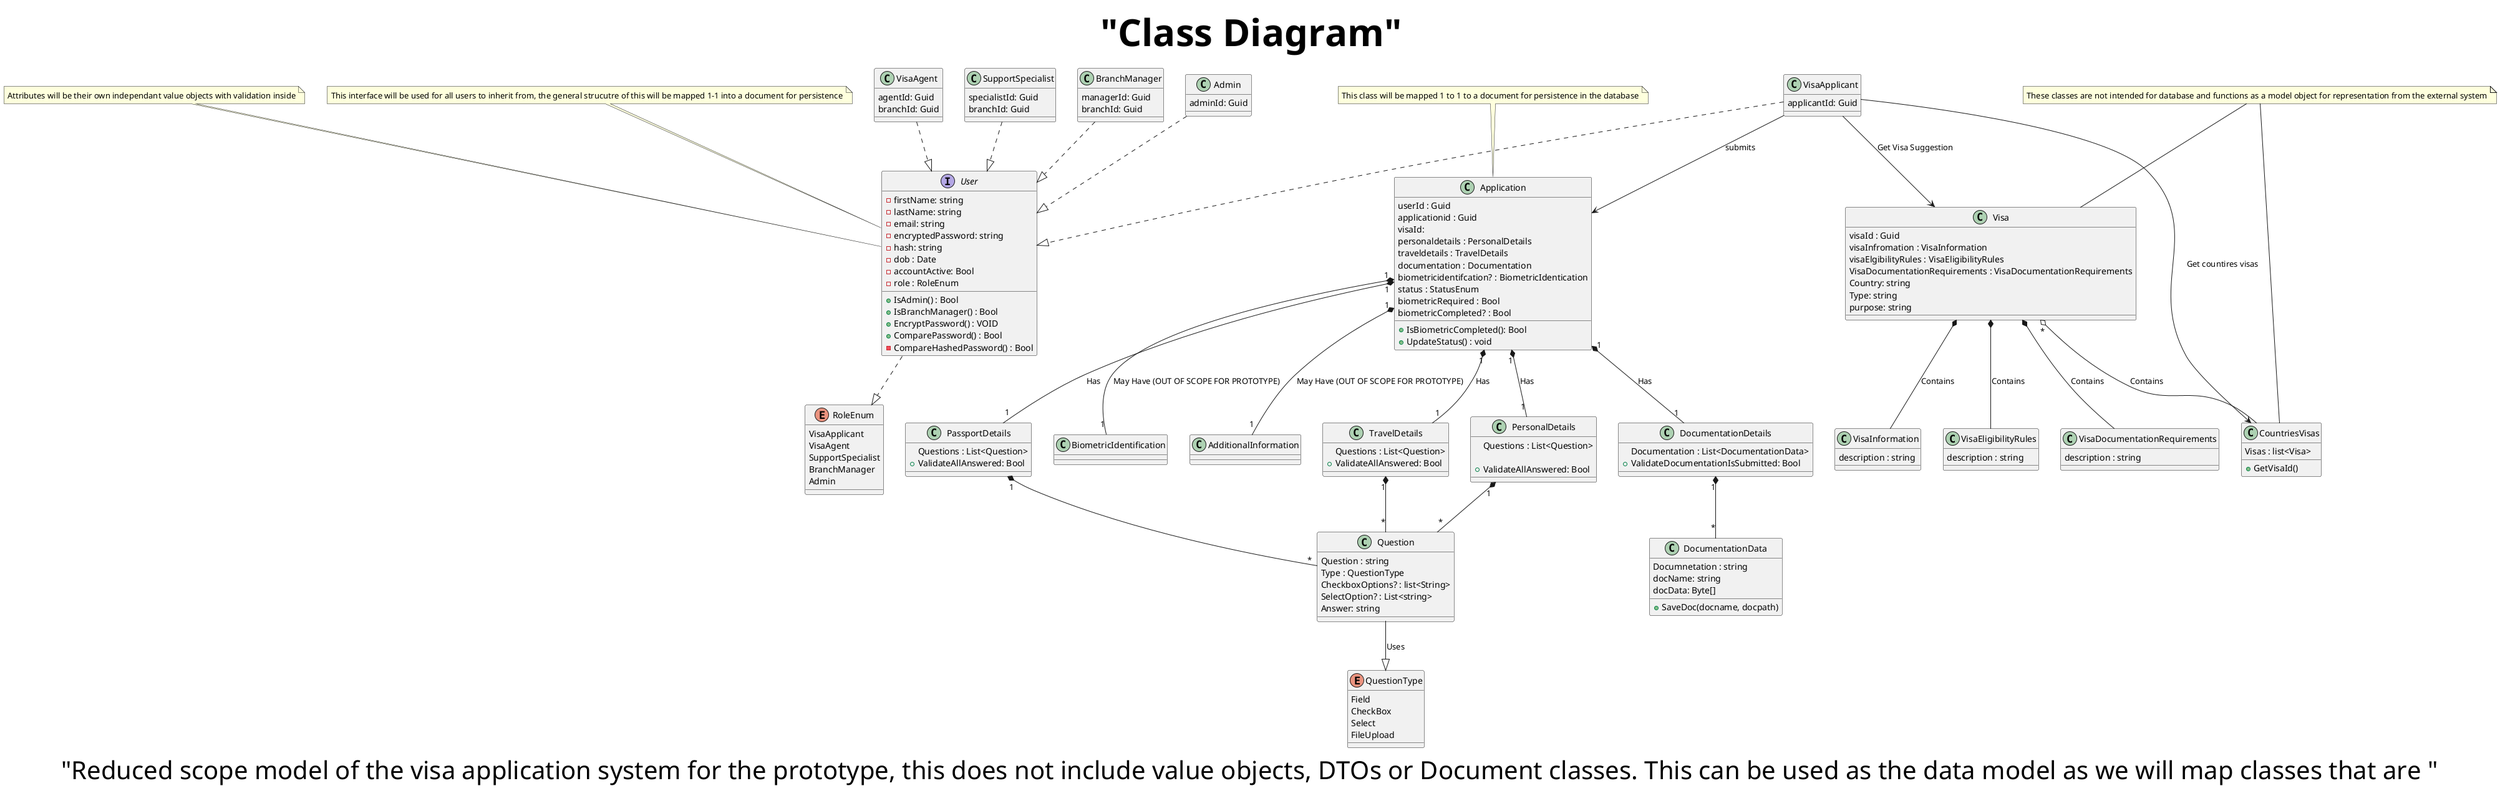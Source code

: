 @startuml
title <size:60> "Class Diagram"
caption <size:40> "Reduced scope model of the visa application system for the prototype, this does not include value objects, DTOs or Document classes. This can be used as the data model as we will map classes that are "
interface User {
    -firstName: string
    -lastName: string
    -email: string
    -encryptedPassword: string
    -hash: string
    -dob : Date
    -accountActive: Bool
    -role : RoleEnum

    +IsAdmin() : Bool
    +IsBranchManager() : Bool
    +EncryptPassword() : VOID
    +ComparePassword() : Bool
    -CompareHashedPassword() : Bool
}

note "Attributes will be their own independant value objects with validation inside" as note_user
note_user --> User: Note for User

note "This interface will be used for all users to inherit from, the general strucutre of this will be mapped 1-1 into a document for persistence" as note_user2
note_user2 --> User: Note for User


enum RoleEnum {
    VisaApplicant
    VisaAgent
    SupportSpecialist
    BranchManager
    Admin
}        

class VisaApplicant {
    applicantId: Guid
}

class VisaAgent {
    agentId: Guid
    branchId: Guid
}

class SupportSpecialist {
    specialistId: Guid
    branchId: Guid
}

class BranchManager {
    managerId: Guid
    branchId: Guid
}

class Admin {
    adminId: Guid
}

VisaApplicant ..|> User
VisaAgent ..|> User
SupportSpecialist ..|> User
BranchManager ..|> User
Admin ..|> User
User ..|> RoleEnum


class Application {
    userId : Guid
    applicationid : Guid
    visaId:
    personaldetails : PersonalDetails
    traveldetails : TravelDetails
    documentation : Documentation
    biometricidentifcation? : BiometricIdentication
    status : StatusEnum
    biometricRequired : Bool
    biometricCompleted? : Bool
    
    +IsBiometricCompleted(): Bool
    +UpdateStatus() : void
}

class PersonalDetails{
    Questions : List<Question>

    +ValidateAllAnswered: Bool
}

class TravelDetails{
    Questions : List<Question>
    +ValidateAllAnswered: Bool
}

class PassportDetails{
    Questions : List<Question>
    +ValidateAllAnswered: Bool
}

class DocumentationDetails{
    Documentation : List<DocumentationData>
    +ValidateDocumentationIsSubmitted: Bool
}


class BiometricIdentification{

}

class AdditionalInformation {

}

class Question{
    Question : string
    Type : QuestionType
    CheckboxOptions? : list<String>
    SelectOption? : List<string>
    Answer: string
}

class DocumentationData{
    Documnetation : string
    docName: string
    docData: Byte[] 

    +SaveDoc(docname, docpath)
}

enum QuestionType{
    Field
    CheckBox
    Select
    FileUpload
}

Application "1" *-- "1" PersonalDetails: Has
Application "1" *-- "1" TravelDetails: Has
Application "1" *-- "1" PassportDetails: Has
Application "1" *-- "1" DocumentationDetails: Has
Application "1" *-- "1" BiometricIdentification: May Have (OUT OF SCOPE FOR PROTOTYPE)
Application "1" *-- "1" AdditionalInformation: May Have (OUT OF SCOPE FOR PROTOTYPE)

PersonalDetails "1" *-- "*" Question
TravelDetails "1" *-- "*" Question
PassportDetails "1" *-- "*" Question
DocumentationDetails "1" *-- "*" DocumentationData

Question --|> QuestionType: Uses 

note "This class will be mapped 1 to 1 to a document for persistence in the database" as note_Application
note_Application --> Application

Class Visa {
 visaId : Guid
 visaInfromation : VisaInformation
 visaElgibilityRules : VisaEligibilityRules
 VisaDocumentationRequirements : VisaDocumentationRequirements
 Country: string
 Type: string
 purpose: string
}

Class VisaInformation{
    description : string
}

Class VisaEligibilityRules{
    description : string
}

Class VisaDocumentationRequirements{
    description : string
}


Visa *-- VisaInformation: Contains
Visa *-- VisaEligibilityRules: Contains
Visa *-- VisaDocumentationRequirements: Contains


class CountriesVisas{
    Visas : list<Visa>

    +GetVisaId()
}

 Visa "*" o-- CountriesVisas: Contains

'Class Association
VisaApplicant --> Application : "submits"
VisaApplicant --> Visa : "Get Visa Suggestion"
VisaApplicant --> CountriesVisas : "Get countires visas"


note "These classes are not intended for database and functions as a model object for representation from the external system" as note_Visas
note_Visas -- Visa
note_Visas -- CountriesVisas
@enduml
